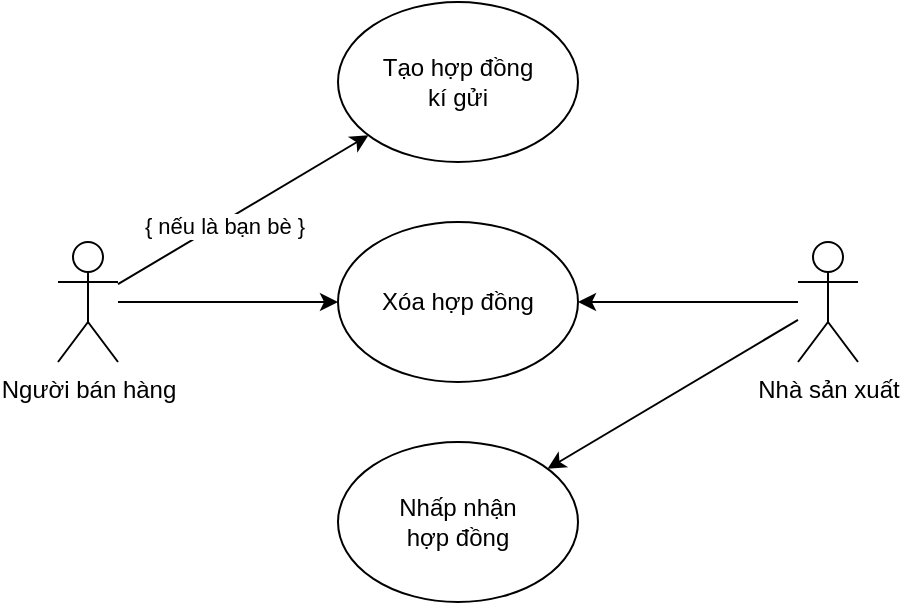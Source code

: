 <mxfile version="19.0.3" type="device"><diagram id="AgGKOPqbVXkP7nVNllwW" name="Page-1"><mxGraphModel dx="650" dy="423" grid="1" gridSize="10" guides="1" tooltips="1" connect="1" arrows="1" fold="1" page="1" pageScale="1" pageWidth="850" pageHeight="1100" math="0" shadow="0"><root><mxCell id="0"/><mxCell id="1" parent="0"/><mxCell id="vADP1xjAvhvJdc4SWJ-O-1" value="Người bán hàng" style="shape=umlActor;verticalLabelPosition=bottom;verticalAlign=top;html=1;outlineConnect=0;" vertex="1" parent="1"><mxGeometry x="220" y="200" width="30" height="60" as="geometry"/></mxCell><mxCell id="vADP1xjAvhvJdc4SWJ-O-2" value="Tạo hợp đồng&lt;br&gt;kí gửi" style="ellipse;whiteSpace=wrap;html=1;" vertex="1" parent="1"><mxGeometry x="360" y="80" width="120" height="80" as="geometry"/></mxCell><mxCell id="vADP1xjAvhvJdc4SWJ-O-4" value="" style="endArrow=classic;html=1;rounded=0;" edge="1" parent="1" source="vADP1xjAvhvJdc4SWJ-O-1" target="vADP1xjAvhvJdc4SWJ-O-2"><mxGeometry width="50" height="50" relative="1" as="geometry"><mxPoint x="400" y="290" as="sourcePoint"/><mxPoint x="450" y="240" as="targetPoint"/></mxGeometry></mxCell><mxCell id="vADP1xjAvhvJdc4SWJ-O-22" value="{ nếu là bạn bè }" style="edgeLabel;html=1;align=center;verticalAlign=middle;resizable=0;points=[];" vertex="1" connectable="0" parent="vADP1xjAvhvJdc4SWJ-O-4"><mxGeometry x="-0.179" y="-2" relative="1" as="geometry"><mxPoint as="offset"/></mxGeometry></mxCell><mxCell id="vADP1xjAvhvJdc4SWJ-O-5" value="" style="endArrow=classic;html=1;rounded=0;" edge="1" parent="1" source="vADP1xjAvhvJdc4SWJ-O-11" target="vADP1xjAvhvJdc4SWJ-O-6"><mxGeometry width="50" height="50" relative="1" as="geometry"><mxPoint x="400" y="290" as="sourcePoint"/><mxPoint x="245.725" y="310.102" as="targetPoint"/></mxGeometry></mxCell><mxCell id="vADP1xjAvhvJdc4SWJ-O-6" value="Xóa hợp đồng" style="ellipse;whiteSpace=wrap;html=1;" vertex="1" parent="1"><mxGeometry x="360" y="190" width="120" height="80" as="geometry"/></mxCell><mxCell id="vADP1xjAvhvJdc4SWJ-O-7" value="" style="endArrow=classic;html=1;rounded=0;" edge="1" parent="1" source="vADP1xjAvhvJdc4SWJ-O-1" target="vADP1xjAvhvJdc4SWJ-O-6"><mxGeometry width="50" height="50" relative="1" as="geometry"><mxPoint x="290" y="220" as="sourcePoint"/><mxPoint x="340" y="170" as="targetPoint"/></mxGeometry></mxCell><mxCell id="vADP1xjAvhvJdc4SWJ-O-10" value="Nhấp nhận&lt;br&gt;hợp đồng" style="ellipse;whiteSpace=wrap;html=1;" vertex="1" parent="1"><mxGeometry x="360" y="300" width="120" height="80" as="geometry"/></mxCell><mxCell id="vADP1xjAvhvJdc4SWJ-O-11" value="Nhà sản xuất" style="shape=umlActor;verticalLabelPosition=bottom;verticalAlign=top;html=1;outlineConnect=0;" vertex="1" parent="1"><mxGeometry x="590" y="200" width="30" height="60" as="geometry"/></mxCell><mxCell id="vADP1xjAvhvJdc4SWJ-O-20" value="" style="endArrow=classic;html=1;rounded=0;" edge="1" parent="1" source="vADP1xjAvhvJdc4SWJ-O-11" target="vADP1xjAvhvJdc4SWJ-O-10"><mxGeometry width="50" height="50" relative="1" as="geometry"><mxPoint x="530" y="240" as="sourcePoint"/><mxPoint x="580" y="190" as="targetPoint"/></mxGeometry></mxCell></root></mxGraphModel></diagram></mxfile>